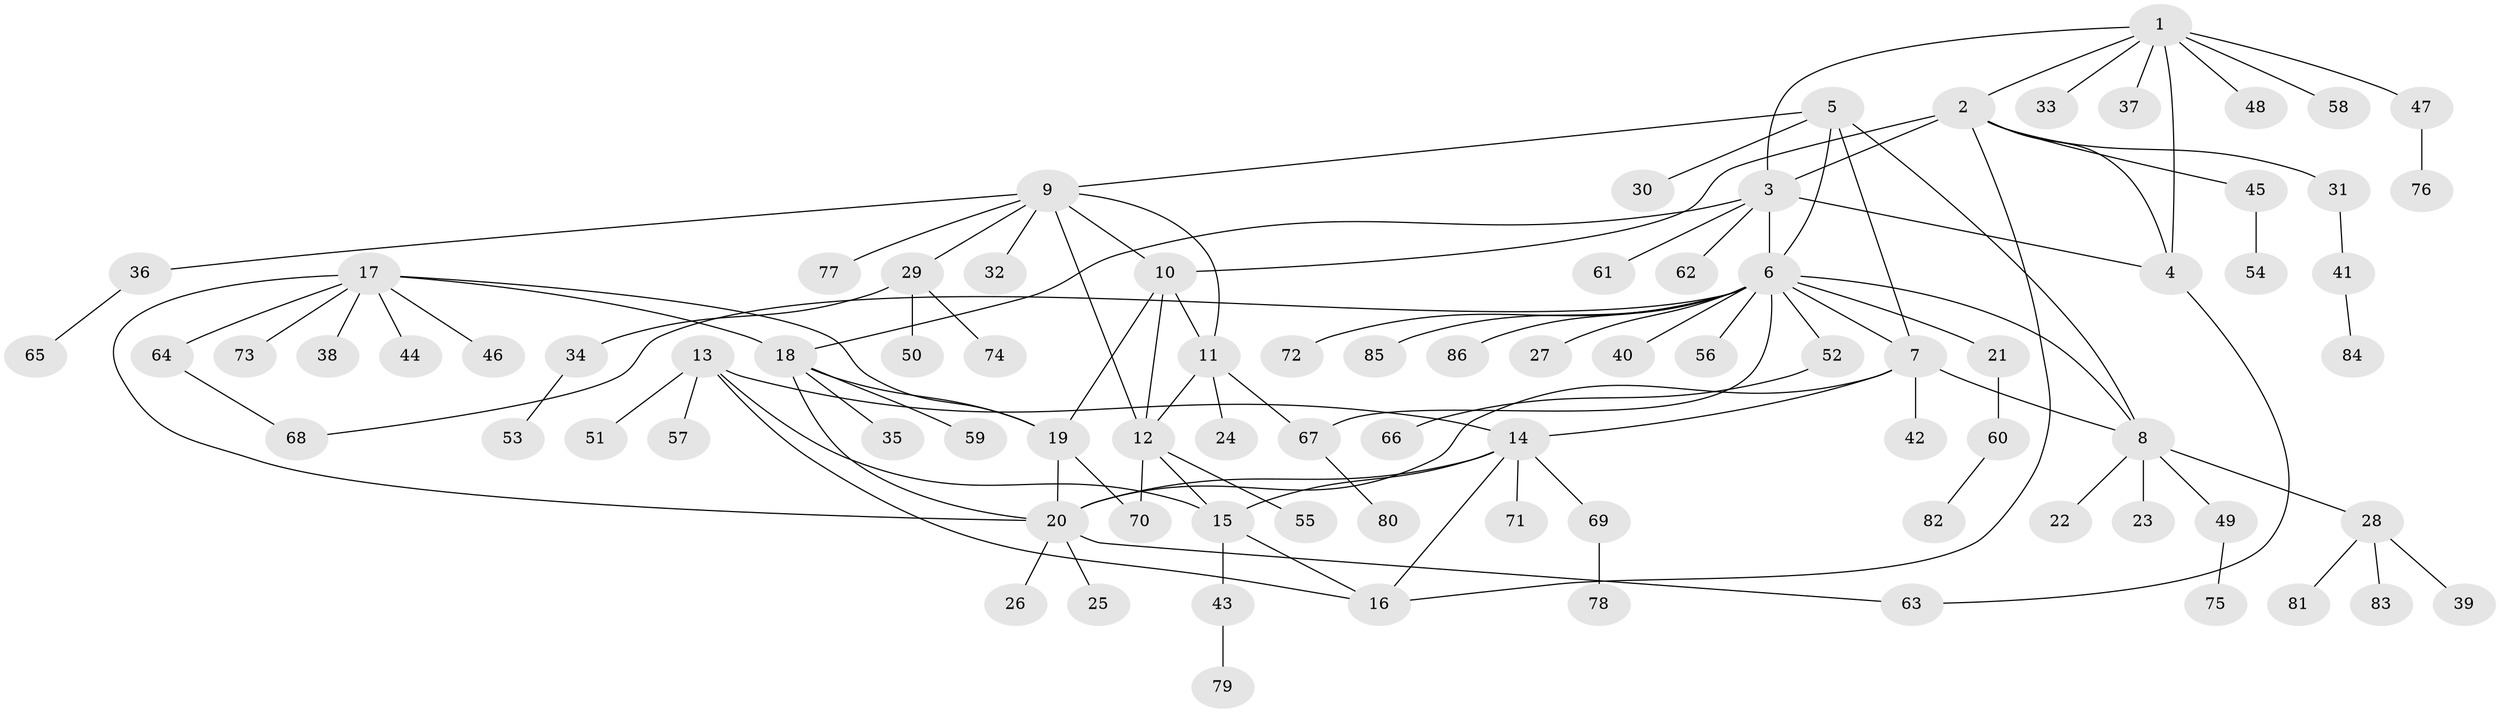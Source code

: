 // Generated by graph-tools (version 1.1) at 2025/15/03/09/25 04:15:52]
// undirected, 86 vertices, 110 edges
graph export_dot {
graph [start="1"]
  node [color=gray90,style=filled];
  1;
  2;
  3;
  4;
  5;
  6;
  7;
  8;
  9;
  10;
  11;
  12;
  13;
  14;
  15;
  16;
  17;
  18;
  19;
  20;
  21;
  22;
  23;
  24;
  25;
  26;
  27;
  28;
  29;
  30;
  31;
  32;
  33;
  34;
  35;
  36;
  37;
  38;
  39;
  40;
  41;
  42;
  43;
  44;
  45;
  46;
  47;
  48;
  49;
  50;
  51;
  52;
  53;
  54;
  55;
  56;
  57;
  58;
  59;
  60;
  61;
  62;
  63;
  64;
  65;
  66;
  67;
  68;
  69;
  70;
  71;
  72;
  73;
  74;
  75;
  76;
  77;
  78;
  79;
  80;
  81;
  82;
  83;
  84;
  85;
  86;
  1 -- 2;
  1 -- 3;
  1 -- 4;
  1 -- 33;
  1 -- 37;
  1 -- 47;
  1 -- 48;
  1 -- 58;
  2 -- 3;
  2 -- 4;
  2 -- 10;
  2 -- 16;
  2 -- 31;
  2 -- 45;
  3 -- 4;
  3 -- 6;
  3 -- 18;
  3 -- 61;
  3 -- 62;
  4 -- 63;
  5 -- 6;
  5 -- 7;
  5 -- 8;
  5 -- 9;
  5 -- 30;
  6 -- 7;
  6 -- 8;
  6 -- 21;
  6 -- 27;
  6 -- 40;
  6 -- 52;
  6 -- 56;
  6 -- 67;
  6 -- 68;
  6 -- 72;
  6 -- 85;
  6 -- 86;
  7 -- 8;
  7 -- 14;
  7 -- 20;
  7 -- 42;
  8 -- 22;
  8 -- 23;
  8 -- 28;
  8 -- 49;
  9 -- 10;
  9 -- 11;
  9 -- 12;
  9 -- 29;
  9 -- 32;
  9 -- 36;
  9 -- 77;
  10 -- 11;
  10 -- 12;
  10 -- 19;
  11 -- 12;
  11 -- 24;
  11 -- 67;
  12 -- 15;
  12 -- 55;
  12 -- 70;
  13 -- 14;
  13 -- 15;
  13 -- 16;
  13 -- 51;
  13 -- 57;
  14 -- 15;
  14 -- 16;
  14 -- 20;
  14 -- 69;
  14 -- 71;
  15 -- 16;
  15 -- 43;
  17 -- 18;
  17 -- 19;
  17 -- 20;
  17 -- 38;
  17 -- 44;
  17 -- 46;
  17 -- 64;
  17 -- 73;
  18 -- 19;
  18 -- 20;
  18 -- 35;
  18 -- 59;
  19 -- 20;
  19 -- 70;
  20 -- 25;
  20 -- 26;
  20 -- 63;
  21 -- 60;
  28 -- 39;
  28 -- 81;
  28 -- 83;
  29 -- 34;
  29 -- 50;
  29 -- 74;
  31 -- 41;
  34 -- 53;
  36 -- 65;
  41 -- 84;
  43 -- 79;
  45 -- 54;
  47 -- 76;
  49 -- 75;
  52 -- 66;
  60 -- 82;
  64 -- 68;
  67 -- 80;
  69 -- 78;
}
